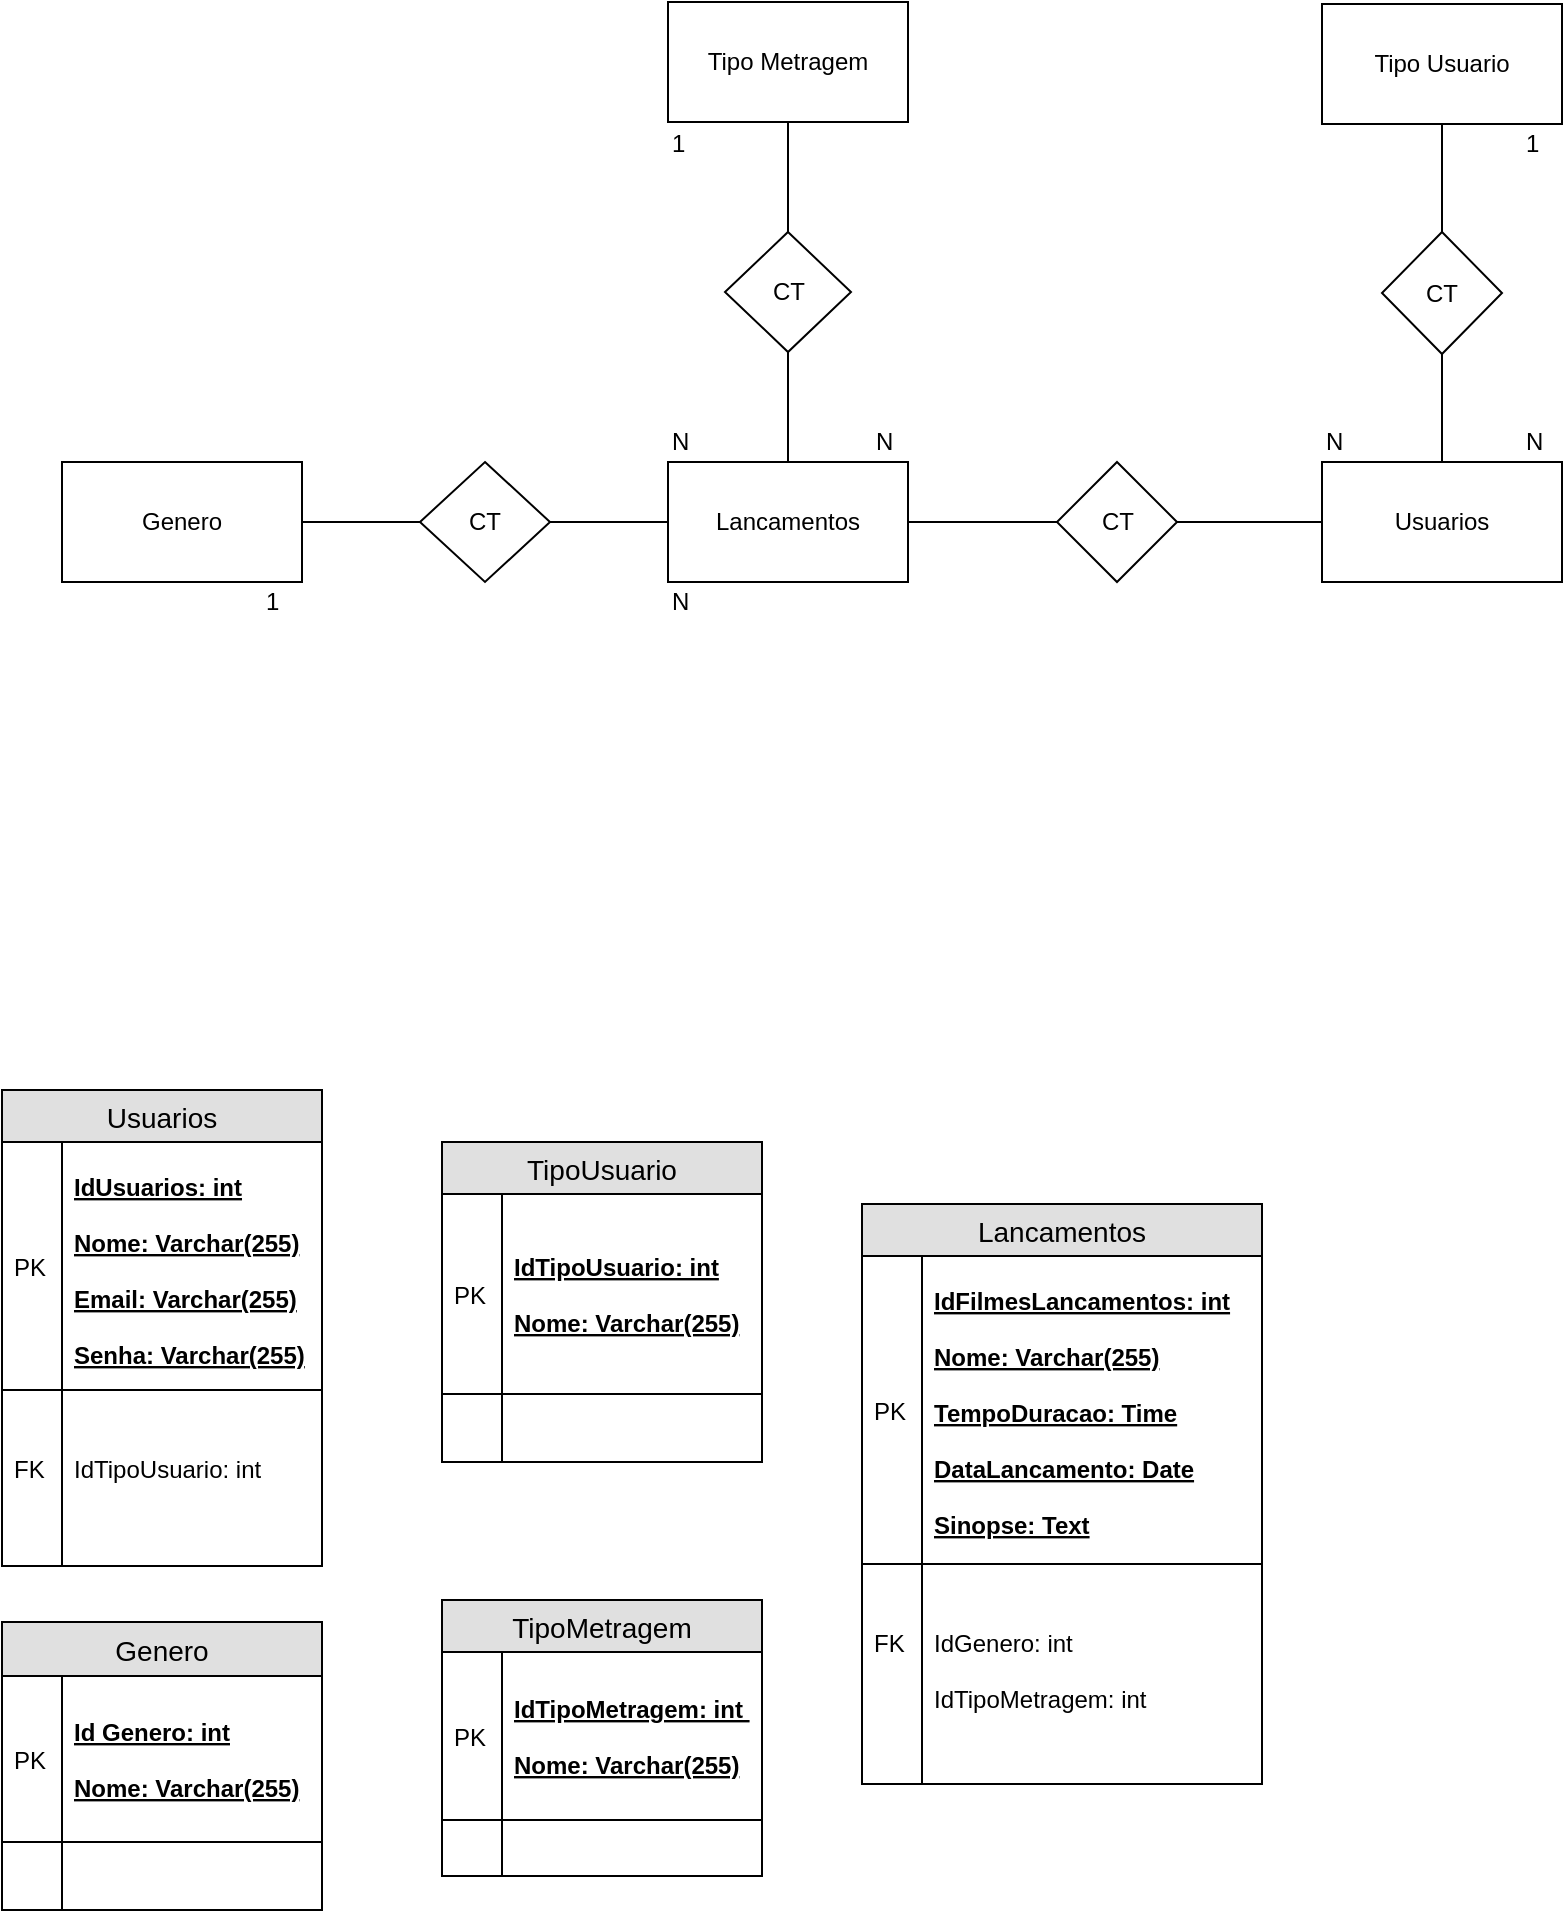 <mxfile version="10.9.5" type="device"><diagram id="tln4q8bnwziCb-E530Vd" name="Page-1"><mxGraphModel dx="1182" dy="644" grid="1" gridSize="10" guides="1" tooltips="1" connect="1" arrows="1" fold="1" page="1" pageScale="1" pageWidth="827" pageHeight="1169" math="0" shadow="0"><root><mxCell id="0"/><mxCell id="1" parent="0"/><mxCell id="6F2usoPbfYIeE088rmQS-1" value="Usuarios" style="swimlane;fontStyle=0;childLayout=stackLayout;horizontal=1;startSize=26;fillColor=#e0e0e0;horizontalStack=0;resizeParent=1;resizeParentMax=0;resizeLast=0;collapsible=1;marginBottom=0;swimlaneFillColor=#ffffff;align=center;fontSize=14;" parent="1" vertex="1"><mxGeometry x="20" y="584" width="160" height="238" as="geometry"/></mxCell><mxCell id="6F2usoPbfYIeE088rmQS-2" value="&#10;IdUsuarios: int&#10;&#10;Nome: Varchar(255)&#10;&#10;Email: Varchar(255)&#10;&#10;Senha: Varchar(255)&#10;" style="shape=partialRectangle;top=0;left=0;right=0;bottom=1;align=left;verticalAlign=middle;fillColor=none;spacingLeft=34;spacingRight=4;overflow=hidden;rotatable=0;points=[[0,0.5],[1,0.5]];portConstraint=eastwest;dropTarget=0;fontStyle=5;fontSize=12;" parent="6F2usoPbfYIeE088rmQS-1" vertex="1"><mxGeometry y="26" width="160" height="124" as="geometry"/></mxCell><mxCell id="6F2usoPbfYIeE088rmQS-3" value="PK" style="shape=partialRectangle;top=0;left=0;bottom=0;fillColor=none;align=left;verticalAlign=middle;spacingLeft=4;spacingRight=4;overflow=hidden;rotatable=0;points=[];portConstraint=eastwest;part=1;fontSize=12;" parent="6F2usoPbfYIeE088rmQS-2" vertex="1" connectable="0"><mxGeometry width="30" height="124.0" as="geometry"/></mxCell><mxCell id="6F2usoPbfYIeE088rmQS-4" value="" style="shape=partialRectangle;top=0;left=0;right=0;bottom=0;align=left;verticalAlign=top;fillColor=none;spacingLeft=34;spacingRight=4;overflow=hidden;rotatable=0;points=[[0,0.5],[1,0.5]];portConstraint=eastwest;dropTarget=0;fontSize=12;" parent="6F2usoPbfYIeE088rmQS-1" vertex="1"><mxGeometry y="150" width="160" height="26" as="geometry"/></mxCell><mxCell id="6F2usoPbfYIeE088rmQS-5" value="" style="shape=partialRectangle;top=0;left=0;bottom=0;fillColor=none;align=left;verticalAlign=top;spacingLeft=4;spacingRight=4;overflow=hidden;rotatable=0;points=[];portConstraint=eastwest;part=1;fontSize=12;" parent="6F2usoPbfYIeE088rmQS-4" vertex="1" connectable="0"><mxGeometry width="30" height="26" as="geometry"/></mxCell><mxCell id="6F2usoPbfYIeE088rmQS-6" value="IdTipoUsuario: int" style="shape=partialRectangle;top=0;left=0;right=0;bottom=0;align=left;verticalAlign=top;fillColor=none;spacingLeft=34;spacingRight=4;overflow=hidden;rotatable=0;points=[[0,0.5],[1,0.5]];portConstraint=eastwest;dropTarget=0;fontSize=12;" parent="6F2usoPbfYIeE088rmQS-1" vertex="1"><mxGeometry y="176" width="160" height="26" as="geometry"/></mxCell><mxCell id="6F2usoPbfYIeE088rmQS-7" value="FK&#10;" style="shape=partialRectangle;top=0;left=0;bottom=0;fillColor=none;align=left;verticalAlign=top;spacingLeft=4;spacingRight=4;overflow=hidden;rotatable=0;points=[];portConstraint=eastwest;part=1;fontSize=12;" parent="6F2usoPbfYIeE088rmQS-6" vertex="1" connectable="0"><mxGeometry width="30" height="26" as="geometry"/></mxCell><mxCell id="6F2usoPbfYIeE088rmQS-8" value="" style="shape=partialRectangle;top=0;left=0;right=0;bottom=0;align=left;verticalAlign=top;fillColor=none;spacingLeft=34;spacingRight=4;overflow=hidden;rotatable=0;points=[[0,0.5],[1,0.5]];portConstraint=eastwest;dropTarget=0;fontSize=12;" parent="6F2usoPbfYIeE088rmQS-1" vertex="1"><mxGeometry y="202" width="160" height="26" as="geometry"/></mxCell><mxCell id="6F2usoPbfYIeE088rmQS-9" value="" style="shape=partialRectangle;top=0;left=0;bottom=0;fillColor=none;align=left;verticalAlign=top;spacingLeft=4;spacingRight=4;overflow=hidden;rotatable=0;points=[];portConstraint=eastwest;part=1;fontSize=12;" parent="6F2usoPbfYIeE088rmQS-8" vertex="1" connectable="0"><mxGeometry width="30" height="26" as="geometry"/></mxCell><mxCell id="6F2usoPbfYIeE088rmQS-10" value="" style="shape=partialRectangle;top=0;left=0;right=0;bottom=0;align=left;verticalAlign=top;fillColor=none;spacingLeft=34;spacingRight=4;overflow=hidden;rotatable=0;points=[[0,0.5],[1,0.5]];portConstraint=eastwest;dropTarget=0;fontSize=12;" parent="6F2usoPbfYIeE088rmQS-1" vertex="1"><mxGeometry y="228" width="160" height="10" as="geometry"/></mxCell><mxCell id="6F2usoPbfYIeE088rmQS-11" value="" style="shape=partialRectangle;top=0;left=0;bottom=0;fillColor=none;align=left;verticalAlign=top;spacingLeft=4;spacingRight=4;overflow=hidden;rotatable=0;points=[];portConstraint=eastwest;part=1;fontSize=12;" parent="6F2usoPbfYIeE088rmQS-10" vertex="1" connectable="0"><mxGeometry width="30" height="10" as="geometry"/></mxCell><mxCell id="6F2usoPbfYIeE088rmQS-12" value="Genero" style="swimlane;fontStyle=0;childLayout=stackLayout;horizontal=1;startSize=27;fillColor=#e0e0e0;horizontalStack=0;resizeParent=1;resizeParentMax=0;resizeLast=0;collapsible=1;marginBottom=0;swimlaneFillColor=#ffffff;align=center;fontSize=14;" parent="1" vertex="1"><mxGeometry x="20" y="850" width="160" height="144" as="geometry"/></mxCell><mxCell id="6F2usoPbfYIeE088rmQS-13" value="Id Genero: int&#10;&#10;Nome: Varchar(255)" style="shape=partialRectangle;top=0;left=0;right=0;bottom=1;align=left;verticalAlign=middle;fillColor=none;spacingLeft=34;spacingRight=4;overflow=hidden;rotatable=0;points=[[0,0.5],[1,0.5]];portConstraint=eastwest;dropTarget=0;fontStyle=5;fontSize=12;" parent="6F2usoPbfYIeE088rmQS-12" vertex="1"><mxGeometry y="27" width="160" height="83" as="geometry"/></mxCell><mxCell id="6F2usoPbfYIeE088rmQS-14" value="PK" style="shape=partialRectangle;top=0;left=0;bottom=0;fillColor=none;align=left;verticalAlign=middle;spacingLeft=4;spacingRight=4;overflow=hidden;rotatable=0;points=[];portConstraint=eastwest;part=1;fontSize=12;" parent="6F2usoPbfYIeE088rmQS-13" vertex="1" connectable="0"><mxGeometry width="30" height="83" as="geometry"/></mxCell><mxCell id="6F2usoPbfYIeE088rmQS-17" value="" style="shape=partialRectangle;top=0;left=0;right=0;bottom=0;align=left;verticalAlign=top;fillColor=none;spacingLeft=34;spacingRight=4;overflow=hidden;rotatable=0;points=[[0,0.5],[1,0.5]];portConstraint=eastwest;dropTarget=0;fontSize=12;" parent="6F2usoPbfYIeE088rmQS-12" vertex="1"><mxGeometry y="110" width="160" as="geometry"/></mxCell><mxCell id="6F2usoPbfYIeE088rmQS-18" value="" style="shape=partialRectangle;top=0;left=0;bottom=0;fillColor=none;align=left;verticalAlign=top;spacingLeft=4;spacingRight=4;overflow=hidden;rotatable=0;points=[];portConstraint=eastwest;part=1;fontSize=12;" parent="6F2usoPbfYIeE088rmQS-17" vertex="1" connectable="0"><mxGeometry width="30" as="geometry"/></mxCell><mxCell id="6F2usoPbfYIeE088rmQS-15" value="" style="shape=partialRectangle;top=0;left=0;right=0;bottom=0;align=left;verticalAlign=top;fillColor=none;spacingLeft=34;spacingRight=4;overflow=hidden;rotatable=0;points=[[0,0.5],[1,0.5]];portConstraint=eastwest;dropTarget=0;fontSize=12;" parent="6F2usoPbfYIeE088rmQS-12" vertex="1"><mxGeometry y="110" width="160" height="4" as="geometry"/></mxCell><mxCell id="6F2usoPbfYIeE088rmQS-16" value="" style="shape=partialRectangle;top=0;left=0;bottom=0;fillColor=none;align=left;verticalAlign=top;spacingLeft=4;spacingRight=4;overflow=hidden;rotatable=0;points=[];portConstraint=eastwest;part=1;fontSize=12;" parent="6F2usoPbfYIeE088rmQS-15" vertex="1" connectable="0"><mxGeometry width="30" height="4" as="geometry"/></mxCell><mxCell id="6F2usoPbfYIeE088rmQS-19" value="" style="shape=partialRectangle;top=0;left=0;right=0;bottom=0;align=left;verticalAlign=top;fillColor=none;spacingLeft=34;spacingRight=4;overflow=hidden;rotatable=0;points=[[0,0.5],[1,0.5]];portConstraint=eastwest;dropTarget=0;fontSize=12;" parent="6F2usoPbfYIeE088rmQS-12" vertex="1"><mxGeometry y="114" width="160" height="2" as="geometry"/></mxCell><mxCell id="6F2usoPbfYIeE088rmQS-20" value="" style="shape=partialRectangle;top=0;left=0;bottom=0;fillColor=none;align=left;verticalAlign=top;spacingLeft=4;spacingRight=4;overflow=hidden;rotatable=0;points=[];portConstraint=eastwest;part=1;fontSize=12;" parent="6F2usoPbfYIeE088rmQS-19" vertex="1" connectable="0"><mxGeometry width="30" height="2" as="geometry"/></mxCell><mxCell id="6F2usoPbfYIeE088rmQS-21" value="" style="shape=partialRectangle;top=0;left=0;right=0;bottom=0;align=left;verticalAlign=top;fillColor=none;spacingLeft=34;spacingRight=4;overflow=hidden;rotatable=0;points=[[0,0.5],[1,0.5]];portConstraint=eastwest;dropTarget=0;fontSize=12;" parent="6F2usoPbfYIeE088rmQS-12" vertex="1"><mxGeometry y="116" width="160" height="28" as="geometry"/></mxCell><mxCell id="6F2usoPbfYIeE088rmQS-22" value="" style="shape=partialRectangle;top=0;left=0;bottom=0;fillColor=none;align=left;verticalAlign=top;spacingLeft=4;spacingRight=4;overflow=hidden;rotatable=0;points=[];portConstraint=eastwest;part=1;fontSize=12;" parent="6F2usoPbfYIeE088rmQS-21" vertex="1" connectable="0"><mxGeometry width="30" height="28" as="geometry"/></mxCell><mxCell id="6F2usoPbfYIeE088rmQS-23" value="TipoUsuario" style="swimlane;fontStyle=0;childLayout=stackLayout;horizontal=1;startSize=26;fillColor=#e0e0e0;horizontalStack=0;resizeParent=1;resizeParentMax=0;resizeLast=0;collapsible=1;marginBottom=0;swimlaneFillColor=#ffffff;align=center;fontSize=14;" parent="1" vertex="1"><mxGeometry x="240" y="610" width="160" height="160" as="geometry"/></mxCell><mxCell id="6F2usoPbfYIeE088rmQS-24" value="IdTipoUsuario: int&#10;&#10;Nome: Varchar(255)" style="shape=partialRectangle;top=0;left=0;right=0;bottom=1;align=left;verticalAlign=middle;fillColor=none;spacingLeft=34;spacingRight=4;overflow=hidden;rotatable=0;points=[[0,0.5],[1,0.5]];portConstraint=eastwest;dropTarget=0;fontStyle=5;fontSize=12;" parent="6F2usoPbfYIeE088rmQS-23" vertex="1"><mxGeometry y="26" width="160" height="100" as="geometry"/></mxCell><mxCell id="6F2usoPbfYIeE088rmQS-25" value="PK" style="shape=partialRectangle;top=0;left=0;bottom=0;fillColor=none;align=left;verticalAlign=middle;spacingLeft=4;spacingRight=4;overflow=hidden;rotatable=0;points=[];portConstraint=eastwest;part=1;fontSize=12;" parent="6F2usoPbfYIeE088rmQS-24" vertex="1" connectable="0"><mxGeometry width="30" height="100" as="geometry"/></mxCell><mxCell id="6F2usoPbfYIeE088rmQS-26" value="" style="shape=partialRectangle;top=0;left=0;right=0;bottom=0;align=left;verticalAlign=top;fillColor=none;spacingLeft=34;spacingRight=4;overflow=hidden;rotatable=0;points=[[0,0.5],[1,0.5]];portConstraint=eastwest;dropTarget=0;fontSize=12;" parent="6F2usoPbfYIeE088rmQS-23" vertex="1"><mxGeometry y="126" width="160" height="10" as="geometry"/></mxCell><mxCell id="6F2usoPbfYIeE088rmQS-27" value="" style="shape=partialRectangle;top=0;left=0;bottom=0;fillColor=none;align=left;verticalAlign=top;spacingLeft=4;spacingRight=4;overflow=hidden;rotatable=0;points=[];portConstraint=eastwest;part=1;fontSize=12;" parent="6F2usoPbfYIeE088rmQS-26" vertex="1" connectable="0"><mxGeometry width="30" height="10.0" as="geometry"/></mxCell><mxCell id="6F2usoPbfYIeE088rmQS-28" value="" style="shape=partialRectangle;top=0;left=0;right=0;bottom=0;align=left;verticalAlign=top;fillColor=none;spacingLeft=34;spacingRight=4;overflow=hidden;rotatable=0;points=[[0,0.5],[1,0.5]];portConstraint=eastwest;dropTarget=0;fontSize=12;" parent="6F2usoPbfYIeE088rmQS-23" vertex="1"><mxGeometry y="136" width="160" height="6" as="geometry"/></mxCell><mxCell id="6F2usoPbfYIeE088rmQS-29" value="" style="shape=partialRectangle;top=0;left=0;bottom=0;fillColor=none;align=left;verticalAlign=top;spacingLeft=4;spacingRight=4;overflow=hidden;rotatable=0;points=[];portConstraint=eastwest;part=1;fontSize=12;" parent="6F2usoPbfYIeE088rmQS-28" vertex="1" connectable="0"><mxGeometry width="30" height="6" as="geometry"/></mxCell><mxCell id="6F2usoPbfYIeE088rmQS-30" value="" style="shape=partialRectangle;top=0;left=0;right=0;bottom=0;align=left;verticalAlign=top;fillColor=none;spacingLeft=34;spacingRight=4;overflow=hidden;rotatable=0;points=[[0,0.5],[1,0.5]];portConstraint=eastwest;dropTarget=0;fontSize=12;" parent="6F2usoPbfYIeE088rmQS-23" vertex="1"><mxGeometry y="142" width="160" height="8" as="geometry"/></mxCell><mxCell id="6F2usoPbfYIeE088rmQS-31" value="" style="shape=partialRectangle;top=0;left=0;bottom=0;fillColor=none;align=left;verticalAlign=top;spacingLeft=4;spacingRight=4;overflow=hidden;rotatable=0;points=[];portConstraint=eastwest;part=1;fontSize=12;" parent="6F2usoPbfYIeE088rmQS-30" vertex="1" connectable="0"><mxGeometry width="30" height="8" as="geometry"/></mxCell><mxCell id="6F2usoPbfYIeE088rmQS-32" value="" style="shape=partialRectangle;top=0;left=0;right=0;bottom=0;align=left;verticalAlign=top;fillColor=none;spacingLeft=34;spacingRight=4;overflow=hidden;rotatable=0;points=[[0,0.5],[1,0.5]];portConstraint=eastwest;dropTarget=0;fontSize=12;" parent="6F2usoPbfYIeE088rmQS-23" vertex="1"><mxGeometry y="150" width="160" height="10" as="geometry"/></mxCell><mxCell id="6F2usoPbfYIeE088rmQS-33" value="" style="shape=partialRectangle;top=0;left=0;bottom=0;fillColor=none;align=left;verticalAlign=top;spacingLeft=4;spacingRight=4;overflow=hidden;rotatable=0;points=[];portConstraint=eastwest;part=1;fontSize=12;" parent="6F2usoPbfYIeE088rmQS-32" vertex="1" connectable="0"><mxGeometry width="30" height="10" as="geometry"/></mxCell><mxCell id="6F2usoPbfYIeE088rmQS-34" value="TipoMetragem" style="swimlane;fontStyle=0;childLayout=stackLayout;horizontal=1;startSize=26;fillColor=#e0e0e0;horizontalStack=0;resizeParent=1;resizeParentMax=0;resizeLast=0;collapsible=1;marginBottom=0;swimlaneFillColor=#ffffff;align=center;fontSize=14;" parent="1" vertex="1"><mxGeometry x="240" y="839" width="160" height="138" as="geometry"/></mxCell><mxCell id="6F2usoPbfYIeE088rmQS-35" value="IdTipoMetragem: int &#10;&#10;Nome: Varchar(255)" style="shape=partialRectangle;top=0;left=0;right=0;bottom=1;align=left;verticalAlign=middle;fillColor=none;spacingLeft=34;spacingRight=4;overflow=hidden;rotatable=0;points=[[0,0.5],[1,0.5]];portConstraint=eastwest;dropTarget=0;fontStyle=5;fontSize=12;" parent="6F2usoPbfYIeE088rmQS-34" vertex="1"><mxGeometry y="26" width="160" height="84" as="geometry"/></mxCell><mxCell id="6F2usoPbfYIeE088rmQS-36" value="PK" style="shape=partialRectangle;top=0;left=0;bottom=0;fillColor=none;align=left;verticalAlign=middle;spacingLeft=4;spacingRight=4;overflow=hidden;rotatable=0;points=[];portConstraint=eastwest;part=1;fontSize=12;" parent="6F2usoPbfYIeE088rmQS-35" vertex="1" connectable="0"><mxGeometry width="30" height="84" as="geometry"/></mxCell><mxCell id="6F2usoPbfYIeE088rmQS-37" value="" style="shape=partialRectangle;top=0;left=0;right=0;bottom=0;align=left;verticalAlign=top;fillColor=none;spacingLeft=34;spacingRight=4;overflow=hidden;rotatable=0;points=[[0,0.5],[1,0.5]];portConstraint=eastwest;dropTarget=0;fontSize=12;" parent="6F2usoPbfYIeE088rmQS-34" vertex="1"><mxGeometry y="110" width="160" height="6" as="geometry"/></mxCell><mxCell id="6F2usoPbfYIeE088rmQS-38" value="" style="shape=partialRectangle;top=0;left=0;bottom=0;fillColor=none;align=left;verticalAlign=top;spacingLeft=4;spacingRight=4;overflow=hidden;rotatable=0;points=[];portConstraint=eastwest;part=1;fontSize=12;" parent="6F2usoPbfYIeE088rmQS-37" vertex="1" connectable="0"><mxGeometry width="30" height="6" as="geometry"/></mxCell><mxCell id="6F2usoPbfYIeE088rmQS-41" value="" style="shape=partialRectangle;top=0;left=0;right=0;bottom=0;align=left;verticalAlign=top;fillColor=none;spacingLeft=34;spacingRight=4;overflow=hidden;rotatable=0;points=[[0,0.5],[1,0.5]];portConstraint=eastwest;dropTarget=0;fontSize=12;" parent="6F2usoPbfYIeE088rmQS-34" vertex="1"><mxGeometry y="116" width="160" height="16" as="geometry"/></mxCell><mxCell id="6F2usoPbfYIeE088rmQS-42" value="" style="shape=partialRectangle;top=0;left=0;bottom=0;fillColor=none;align=left;verticalAlign=top;spacingLeft=4;spacingRight=4;overflow=hidden;rotatable=0;points=[];portConstraint=eastwest;part=1;fontSize=12;" parent="6F2usoPbfYIeE088rmQS-41" vertex="1" connectable="0"><mxGeometry width="30" height="16" as="geometry"/></mxCell><mxCell id="6F2usoPbfYIeE088rmQS-39" value="" style="shape=partialRectangle;top=0;left=0;right=0;bottom=0;align=left;verticalAlign=top;fillColor=none;spacingLeft=34;spacingRight=4;overflow=hidden;rotatable=0;points=[[0,0.5],[1,0.5]];portConstraint=eastwest;dropTarget=0;fontSize=12;" parent="6F2usoPbfYIeE088rmQS-34" vertex="1"><mxGeometry y="132" width="160" as="geometry"/></mxCell><mxCell id="6F2usoPbfYIeE088rmQS-40" value="" style="shape=partialRectangle;top=0;left=0;bottom=0;fillColor=none;align=left;verticalAlign=top;spacingLeft=4;spacingRight=4;overflow=hidden;rotatable=0;points=[];portConstraint=eastwest;part=1;fontSize=12;" parent="6F2usoPbfYIeE088rmQS-39" vertex="1" connectable="0"><mxGeometry width="30" as="geometry"/></mxCell><mxCell id="6F2usoPbfYIeE088rmQS-43" value="" style="shape=partialRectangle;top=0;left=0;right=0;bottom=0;align=left;verticalAlign=top;fillColor=none;spacingLeft=34;spacingRight=4;overflow=hidden;rotatable=0;points=[[0,0.5],[1,0.5]];portConstraint=eastwest;dropTarget=0;fontSize=12;" parent="6F2usoPbfYIeE088rmQS-34" vertex="1"><mxGeometry y="132" width="160" height="6" as="geometry"/></mxCell><mxCell id="6F2usoPbfYIeE088rmQS-44" value="" style="shape=partialRectangle;top=0;left=0;bottom=0;fillColor=none;align=left;verticalAlign=top;spacingLeft=4;spacingRight=4;overflow=hidden;rotatable=0;points=[];portConstraint=eastwest;part=1;fontSize=12;" parent="6F2usoPbfYIeE088rmQS-43" vertex="1" connectable="0"><mxGeometry width="30" height="6" as="geometry"/></mxCell><mxCell id="6F2usoPbfYIeE088rmQS-46" value="Lancamentos" style="swimlane;fontStyle=0;childLayout=stackLayout;horizontal=1;startSize=26;fillColor=#e0e0e0;horizontalStack=0;resizeParent=1;resizeParentMax=0;resizeLast=0;collapsible=1;marginBottom=0;swimlaneFillColor=#ffffff;align=center;fontSize=14;" parent="1" vertex="1"><mxGeometry x="450" y="641" width="200" height="290" as="geometry"/></mxCell><mxCell id="6F2usoPbfYIeE088rmQS-47" value="&#10;IdFilmesLancamentos: int&#10;&#10;Nome: Varchar(255)&#10;&#10;TempoDuracao: Time&#10;&#10;DataLancamento: Date&#10;&#10;Sinopse: Text&#10;" style="shape=partialRectangle;top=0;left=0;right=0;bottom=1;align=left;verticalAlign=middle;fillColor=none;spacingLeft=34;spacingRight=4;overflow=hidden;rotatable=0;points=[[0,0.5],[1,0.5]];portConstraint=eastwest;dropTarget=0;fontStyle=5;fontSize=12;" parent="6F2usoPbfYIeE088rmQS-46" vertex="1"><mxGeometry y="26" width="200" height="154" as="geometry"/></mxCell><mxCell id="6F2usoPbfYIeE088rmQS-48" value="PK" style="shape=partialRectangle;top=0;left=0;bottom=0;fillColor=none;align=left;verticalAlign=middle;spacingLeft=4;spacingRight=4;overflow=hidden;rotatable=0;points=[];portConstraint=eastwest;part=1;fontSize=12;" parent="6F2usoPbfYIeE088rmQS-47" vertex="1" connectable="0"><mxGeometry width="30" height="154" as="geometry"/></mxCell><mxCell id="6F2usoPbfYIeE088rmQS-49" value="" style="shape=partialRectangle;top=0;left=0;right=0;bottom=0;align=left;verticalAlign=top;fillColor=none;spacingLeft=34;spacingRight=4;overflow=hidden;rotatable=0;points=[[0,0.5],[1,0.5]];portConstraint=eastwest;dropTarget=0;fontSize=12;" parent="6F2usoPbfYIeE088rmQS-46" vertex="1"><mxGeometry y="180" width="200" height="26" as="geometry"/></mxCell><mxCell id="6F2usoPbfYIeE088rmQS-50" value="" style="shape=partialRectangle;top=0;left=0;bottom=0;fillColor=none;align=left;verticalAlign=top;spacingLeft=4;spacingRight=4;overflow=hidden;rotatable=0;points=[];portConstraint=eastwest;part=1;fontSize=12;" parent="6F2usoPbfYIeE088rmQS-49" vertex="1" connectable="0"><mxGeometry width="30" height="26" as="geometry"/></mxCell><mxCell id="6F2usoPbfYIeE088rmQS-51" value="IdGenero: int&#10;&#10;IdTipoMetragem: int&#10;" style="shape=partialRectangle;top=0;left=0;right=0;bottom=0;align=left;verticalAlign=top;fillColor=none;spacingLeft=34;spacingRight=4;overflow=hidden;rotatable=0;points=[[0,0.5],[1,0.5]];portConstraint=eastwest;dropTarget=0;fontSize=12;" parent="6F2usoPbfYIeE088rmQS-46" vertex="1"><mxGeometry y="206" width="200" height="64" as="geometry"/></mxCell><mxCell id="6F2usoPbfYIeE088rmQS-52" value="FK&#10;" style="shape=partialRectangle;top=0;left=0;bottom=0;fillColor=none;align=left;verticalAlign=top;spacingLeft=4;spacingRight=4;overflow=hidden;rotatable=0;points=[];portConstraint=eastwest;part=1;fontSize=12;" parent="6F2usoPbfYIeE088rmQS-51" vertex="1" connectable="0"><mxGeometry width="30" height="64" as="geometry"/></mxCell><mxCell id="6F2usoPbfYIeE088rmQS-53" value="" style="shape=partialRectangle;top=0;left=0;right=0;bottom=0;align=left;verticalAlign=top;fillColor=none;spacingLeft=34;spacingRight=4;overflow=hidden;rotatable=0;points=[[0,0.5],[1,0.5]];portConstraint=eastwest;dropTarget=0;fontSize=12;" parent="6F2usoPbfYIeE088rmQS-46" vertex="1"><mxGeometry y="270" width="200" height="10" as="geometry"/></mxCell><mxCell id="6F2usoPbfYIeE088rmQS-54" value="" style="shape=partialRectangle;top=0;left=0;bottom=0;fillColor=none;align=left;verticalAlign=top;spacingLeft=4;spacingRight=4;overflow=hidden;rotatable=0;points=[];portConstraint=eastwest;part=1;fontSize=12;" parent="6F2usoPbfYIeE088rmQS-53" vertex="1" connectable="0"><mxGeometry width="30" height="10" as="geometry"/></mxCell><mxCell id="6F2usoPbfYIeE088rmQS-55" value="" style="shape=partialRectangle;top=0;left=0;right=0;bottom=0;align=left;verticalAlign=top;fillColor=none;spacingLeft=34;spacingRight=4;overflow=hidden;rotatable=0;points=[[0,0.5],[1,0.5]];portConstraint=eastwest;dropTarget=0;fontSize=12;" parent="6F2usoPbfYIeE088rmQS-46" vertex="1"><mxGeometry y="280" width="200" height="10" as="geometry"/></mxCell><mxCell id="6F2usoPbfYIeE088rmQS-56" value="" style="shape=partialRectangle;top=0;left=0;bottom=0;fillColor=none;align=left;verticalAlign=top;spacingLeft=4;spacingRight=4;overflow=hidden;rotatable=0;points=[];portConstraint=eastwest;part=1;fontSize=12;" parent="6F2usoPbfYIeE088rmQS-55" vertex="1" connectable="0"><mxGeometry width="30" height="10" as="geometry"/></mxCell><mxCell id="tZQF44xKzgWAOB2_06Ms-1" value="Lancamentos" style="rounded=0;whiteSpace=wrap;html=1;" vertex="1" parent="1"><mxGeometry x="353" y="270" width="120" height="60" as="geometry"/></mxCell><mxCell id="tZQF44xKzgWAOB2_06Ms-2" value="Tipo Metragem" style="rounded=0;whiteSpace=wrap;html=1;" vertex="1" parent="1"><mxGeometry x="353" y="40" width="120" height="60" as="geometry"/></mxCell><mxCell id="tZQF44xKzgWAOB2_06Ms-3" value="Usuarios" style="rounded=0;whiteSpace=wrap;html=1;" vertex="1" parent="1"><mxGeometry x="680" y="270" width="120" height="60" as="geometry"/></mxCell><mxCell id="tZQF44xKzgWAOB2_06Ms-4" value="Genero" style="rounded=0;whiteSpace=wrap;html=1;" vertex="1" parent="1"><mxGeometry x="50" y="270" width="120" height="60" as="geometry"/></mxCell><mxCell id="tZQF44xKzgWAOB2_06Ms-5" value="Tipo Usuario" style="rounded=0;whiteSpace=wrap;html=1;" vertex="1" parent="1"><mxGeometry x="680" y="41" width="120" height="60" as="geometry"/></mxCell><mxCell id="tZQF44xKzgWAOB2_06Ms-6" value="" style="endArrow=none;html=1;exitX=0.5;exitY=0;exitDx=0;exitDy=0;entryX=0.5;entryY=1;entryDx=0;entryDy=0;" edge="1" parent="1" source="tZQF44xKzgWAOB2_06Ms-17" target="tZQF44xKzgWAOB2_06Ms-2"><mxGeometry width="50" height="50" relative="1" as="geometry"><mxPoint x="215" y="100" as="sourcePoint"/><mxPoint x="265" y="50" as="targetPoint"/></mxGeometry></mxCell><mxCell id="tZQF44xKzgWAOB2_06Ms-7" value="N" style="text;html=1;resizable=0;points=[];autosize=1;align=left;verticalAlign=top;spacingTop=-4;" vertex="1" parent="1"><mxGeometry x="353" y="250" width="20" height="20" as="geometry"/></mxCell><mxCell id="tZQF44xKzgWAOB2_06Ms-8" value="1" style="text;html=1;resizable=0;points=[];autosize=1;align=left;verticalAlign=top;spacingTop=-4;" vertex="1" parent="1"><mxGeometry x="353" y="101" width="20" height="20" as="geometry"/></mxCell><mxCell id="tZQF44xKzgWAOB2_06Ms-9" value="" style="endArrow=none;html=1;entryX=0;entryY=0.5;entryDx=0;entryDy=0;exitX=1;exitY=0.5;exitDx=0;exitDy=0;" edge="1" parent="1" source="tZQF44xKzgWAOB2_06Ms-4" target="tZQF44xKzgWAOB2_06Ms-1"><mxGeometry width="50" height="50" relative="1" as="geometry"><mxPoint x="100" y="280" as="sourcePoint"/><mxPoint x="140" y="160" as="targetPoint"/></mxGeometry></mxCell><mxCell id="tZQF44xKzgWAOB2_06Ms-10" value="N" style="text;html=1;resizable=0;points=[];autosize=1;align=left;verticalAlign=top;spacingTop=-4;" vertex="1" parent="1"><mxGeometry x="353" y="330" width="20" height="20" as="geometry"/></mxCell><mxCell id="tZQF44xKzgWAOB2_06Ms-11" value="1" style="text;html=1;resizable=0;points=[];autosize=1;align=left;verticalAlign=top;spacingTop=-4;" vertex="1" parent="1"><mxGeometry x="150" y="330" width="20" height="20" as="geometry"/></mxCell><mxCell id="tZQF44xKzgWAOB2_06Ms-12" value="1" style="text;html=1;resizable=0;points=[];autosize=1;align=left;verticalAlign=top;spacingTop=-4;" vertex="1" parent="1"><mxGeometry x="780" y="101" width="20" height="20" as="geometry"/></mxCell><mxCell id="tZQF44xKzgWAOB2_06Ms-15" value="CT" style="rhombus;whiteSpace=wrap;html=1;" vertex="1" parent="1"><mxGeometry x="710" y="155" width="60" height="61" as="geometry"/></mxCell><mxCell id="tZQF44xKzgWAOB2_06Ms-18" value="CT" style="rhombus;whiteSpace=wrap;html=1;" vertex="1" parent="1"><mxGeometry x="229" y="270" width="65" height="60" as="geometry"/></mxCell><mxCell id="tZQF44xKzgWAOB2_06Ms-21" value="" style="endArrow=none;html=1;exitX=1;exitY=0.5;exitDx=0;exitDy=0;entryX=0;entryY=0.5;entryDx=0;entryDy=0;" edge="1" parent="1" source="tZQF44xKzgWAOB2_06Ms-16" target="tZQF44xKzgWAOB2_06Ms-3"><mxGeometry width="50" height="50" relative="1" as="geometry"><mxPoint x="550" y="255" as="sourcePoint"/><mxPoint x="600" y="205" as="targetPoint"/></mxGeometry></mxCell><mxCell id="tZQF44xKzgWAOB2_06Ms-16" value="CT" style="rhombus;whiteSpace=wrap;html=1;" vertex="1" parent="1"><mxGeometry x="547.5" y="270" width="60" height="60" as="geometry"/></mxCell><mxCell id="tZQF44xKzgWAOB2_06Ms-22" value="" style="endArrow=none;html=1;exitX=1;exitY=0.5;exitDx=0;exitDy=0;entryX=0;entryY=0.5;entryDx=0;entryDy=0;" edge="1" parent="1" source="tZQF44xKzgWAOB2_06Ms-1" target="tZQF44xKzgWAOB2_06Ms-16"><mxGeometry width="50" height="50" relative="1" as="geometry"><mxPoint x="473" y="300" as="sourcePoint"/><mxPoint x="680" y="300" as="targetPoint"/></mxGeometry></mxCell><mxCell id="tZQF44xKzgWAOB2_06Ms-24" value="N" style="text;html=1;resizable=0;points=[];autosize=1;align=left;verticalAlign=top;spacingTop=-4;" vertex="1" parent="1"><mxGeometry x="455" y="250" width="20" height="20" as="geometry"/></mxCell><mxCell id="tZQF44xKzgWAOB2_06Ms-25" value="N" style="text;html=1;resizable=0;points=[];autosize=1;align=left;verticalAlign=top;spacingTop=-4;" vertex="1" parent="1"><mxGeometry x="680" y="250" width="20" height="20" as="geometry"/></mxCell><mxCell id="tZQF44xKzgWAOB2_06Ms-17" value="CT" style="rhombus;whiteSpace=wrap;html=1;" vertex="1" parent="1"><mxGeometry x="381.5" y="155" width="63" height="60" as="geometry"/></mxCell><mxCell id="tZQF44xKzgWAOB2_06Ms-26" value="" style="endArrow=none;html=1;exitX=0.5;exitY=0;exitDx=0;exitDy=0;entryX=0.5;entryY=1;entryDx=0;entryDy=0;" edge="1" parent="1" source="tZQF44xKzgWAOB2_06Ms-1" target="tZQF44xKzgWAOB2_06Ms-17"><mxGeometry width="50" height="50" relative="1" as="geometry"><mxPoint x="413" y="270" as="sourcePoint"/><mxPoint x="413" y="100" as="targetPoint"/></mxGeometry></mxCell><mxCell id="tZQF44xKzgWAOB2_06Ms-27" value="" style="endArrow=none;html=1;exitX=0.5;exitY=1;exitDx=0;exitDy=0;entryX=0.5;entryY=0;entryDx=0;entryDy=0;" edge="1" parent="1" source="tZQF44xKzgWAOB2_06Ms-5" target="tZQF44xKzgWAOB2_06Ms-15"><mxGeometry width="50" height="50" relative="1" as="geometry"><mxPoint x="702.5" y="140.5" as="sourcePoint"/><mxPoint x="777.5" y="140.5" as="targetPoint"/></mxGeometry></mxCell><mxCell id="tZQF44xKzgWAOB2_06Ms-28" value="" style="endArrow=none;html=1;exitX=0.5;exitY=1;exitDx=0;exitDy=0;entryX=0.5;entryY=0;entryDx=0;entryDy=0;" edge="1" parent="1" source="tZQF44xKzgWAOB2_06Ms-15" target="tZQF44xKzgWAOB2_06Ms-3"><mxGeometry width="50" height="50" relative="1" as="geometry"><mxPoint x="493" y="320" as="sourcePoint"/><mxPoint x="568" y="320" as="targetPoint"/><Array as="points"/></mxGeometry></mxCell><mxCell id="tZQF44xKzgWAOB2_06Ms-29" value="N" style="text;html=1;resizable=0;points=[];autosize=1;align=left;verticalAlign=top;spacingTop=-4;" vertex="1" parent="1"><mxGeometry x="780" y="250" width="20" height="20" as="geometry"/></mxCell></root></mxGraphModel></diagram></mxfile>